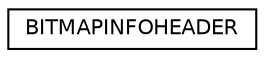 digraph "圖形化之類別階層"
{
 // LATEX_PDF_SIZE
  edge [fontname="Helvetica",fontsize="10",labelfontname="Helvetica",labelfontsize="10"];
  node [fontname="Helvetica",fontsize="10",shape=record];
  rankdir="LR";
  Node0 [label="BITMAPINFOHEADER",height=0.2,width=0.4,color="black", fillcolor="white", style="filled",URL="$structBITMAPINFOHEADER.html",tooltip=" "];
}
